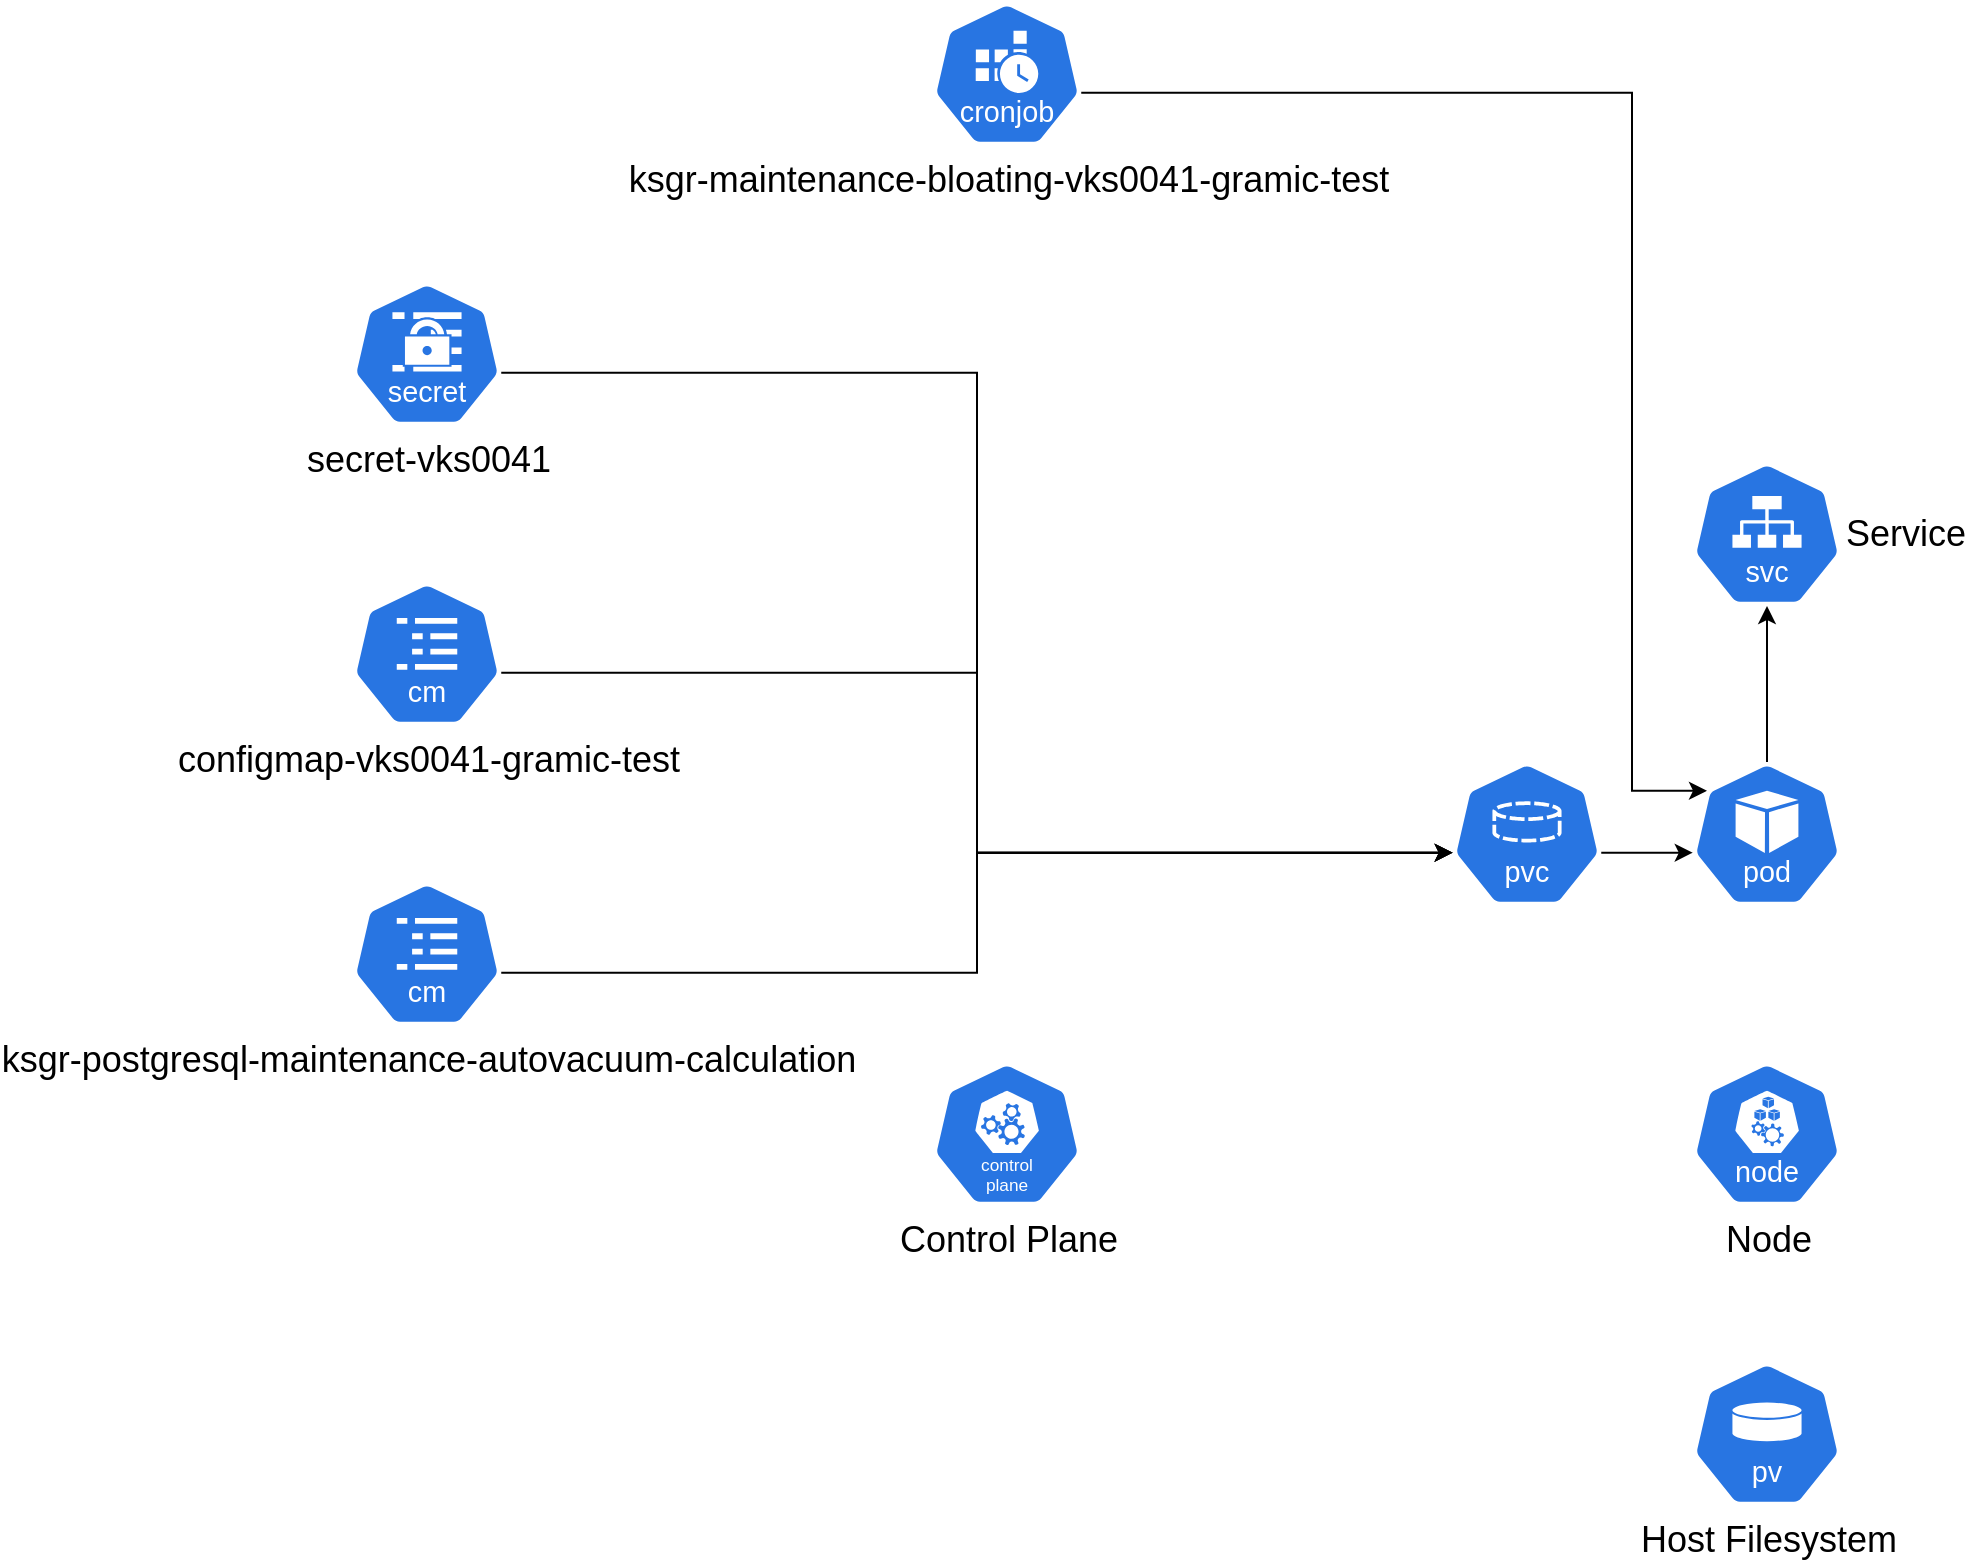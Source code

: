 <mxfile version="24.4.13" type="device">
  <diagram name="Page-1" id="qObYsprDyhGVrBrnHBFh">
    <mxGraphModel dx="812" dy="675" grid="1" gridSize="10" guides="1" tooltips="1" connect="1" arrows="1" fold="1" page="1" pageScale="1" pageWidth="1600" pageHeight="900" math="0" shadow="0">
      <root>
        <mxCell id="0" />
        <mxCell id="1" parent="0" />
        <mxCell id="z32-29mOoZv6lPMi1O10-8" value="secret-vks0041" style="aspect=fixed;sketch=0;html=1;dashed=0;whitespace=wrap;fillColor=#2875E2;strokeColor=#ffffff;points=[[0.005,0.63,0],[0.1,0.2,0],[0.9,0.2,0],[0.5,0,0],[0.995,0.63,0],[0.72,0.99,0],[0.5,1,0],[0.28,0.99,0]];shape=mxgraph.kubernetes.icon2;kubernetesLabel=1;prIcon=secret;labelPosition=center;verticalLabelPosition=bottom;align=center;verticalAlign=top;fontSize=18;" parent="1" vertex="1">
          <mxGeometry x="348" y="160" width="75" height="72" as="geometry" />
        </mxCell>
        <mxCell id="z32-29mOoZv6lPMi1O10-9" value="" style="aspect=fixed;sketch=0;html=1;dashed=0;whitespace=wrap;fillColor=#2875E2;strokeColor=#ffffff;points=[[0.005,0.63,0],[0.1,0.2,0],[0.9,0.2,0],[0.5,0,0],[0.995,0.63,0],[0.72,0.99,0],[0.5,1,0],[0.28,0.99,0]];shape=mxgraph.kubernetes.icon2;kubernetesLabel=1;prIcon=pvc;labelPosition=center;verticalLabelPosition=bottom;align=center;verticalAlign=top;fontSize=18;" parent="1" vertex="1">
          <mxGeometry x="898" y="400" width="75" height="72" as="geometry" />
        </mxCell>
        <mxCell id="z32-29mOoZv6lPMi1O10-10" value="Host Filesystem" style="aspect=fixed;sketch=0;html=1;dashed=0;whitespace=wrap;fillColor=#2875E2;strokeColor=#ffffff;points=[[0.005,0.63,0],[0.1,0.2,0],[0.9,0.2,0],[0.5,0,0],[0.995,0.63,0],[0.72,0.99,0],[0.5,1,0],[0.28,0.99,0]];shape=mxgraph.kubernetes.icon2;kubernetesLabel=1;prIcon=pv;labelPosition=center;verticalLabelPosition=bottom;align=center;verticalAlign=top;fontSize=18;" parent="1" vertex="1">
          <mxGeometry x="1018" y="700" width="75" height="72" as="geometry" />
        </mxCell>
        <mxCell id="z32-29mOoZv6lPMi1O10-11" value="Node" style="aspect=fixed;sketch=0;html=1;dashed=0;whitespace=wrap;fillColor=#2875E2;strokeColor=#ffffff;points=[[0.005,0.63,0],[0.1,0.2,0],[0.9,0.2,0],[0.5,0,0],[0.995,0.63,0],[0.72,0.99,0],[0.5,1,0],[0.28,0.99,0]];shape=mxgraph.kubernetes.icon2;kubernetesLabel=1;prIcon=node;verticalAlign=top;labelPosition=center;verticalLabelPosition=bottom;align=center;fontSize=18;" parent="1" vertex="1">
          <mxGeometry x="1018" y="550" width="75" height="72" as="geometry" />
        </mxCell>
        <mxCell id="z32-29mOoZv6lPMi1O10-13" value="ksgr-maintenance-bloating-vks0041-gramic-test" style="aspect=fixed;sketch=0;html=1;dashed=0;whitespace=wrap;fillColor=#2875E2;strokeColor=#ffffff;points=[[0.005,0.63,0],[0.1,0.2,0],[0.9,0.2,0],[0.5,0,0],[0.995,0.63,0],[0.72,0.99,0],[0.5,1,0],[0.28,0.99,0]];shape=mxgraph.kubernetes.icon2;kubernetesLabel=1;prIcon=cronjob;labelPosition=center;verticalLabelPosition=bottom;align=center;verticalAlign=top;fontSize=18;" parent="1" vertex="1">
          <mxGeometry x="638" y="20" width="75" height="72" as="geometry" />
        </mxCell>
        <mxCell id="z32-29mOoZv6lPMi1O10-17" value="ksgr-postgresql-maintenance-autovacuum-calculation" style="aspect=fixed;sketch=0;html=1;dashed=0;whitespace=wrap;fillColor=#2875E2;strokeColor=#ffffff;points=[[0.005,0.63,0],[0.1,0.2,0],[0.9,0.2,0],[0.5,0,0],[0.995,0.63,0],[0.72,0.99,0],[0.5,1,0],[0.28,0.99,0]];shape=mxgraph.kubernetes.icon2;kubernetesLabel=1;prIcon=cm;fontSize=18;labelPosition=center;verticalLabelPosition=bottom;align=center;verticalAlign=top;" parent="1" vertex="1">
          <mxGeometry x="348" y="460" width="75" height="72" as="geometry" />
        </mxCell>
        <mxCell id="z32-29mOoZv6lPMi1O10-20" value="Control Plane" style="aspect=fixed;sketch=0;html=1;dashed=0;whitespace=wrap;fillColor=#2875E2;strokeColor=#ffffff;points=[[0.005,0.63,0],[0.1,0.2,0],[0.9,0.2,0],[0.5,0,0],[0.995,0.63,0],[0.72,0.99,0],[0.5,1,0],[0.28,0.99,0]];shape=mxgraph.kubernetes.icon2;kubernetesLabel=1;prIcon=control_plane;fontSize=18;labelPosition=center;verticalLabelPosition=bottom;align=center;verticalAlign=top;" parent="1" vertex="1">
          <mxGeometry x="638" y="550" width="75" height="72" as="geometry" />
        </mxCell>
        <mxCell id="z32-29mOoZv6lPMi1O10-21" value="configmap-vks0041-gramic-test" style="aspect=fixed;sketch=0;html=1;dashed=0;whitespace=wrap;fillColor=#2875E2;strokeColor=#ffffff;points=[[0.005,0.63,0],[0.1,0.2,0],[0.9,0.2,0],[0.5,0,0],[0.995,0.63,0],[0.72,0.99,0],[0.5,1,0],[0.28,0.99,0]];shape=mxgraph.kubernetes.icon2;kubernetesLabel=1;prIcon=cm;fontSize=18;labelPosition=center;verticalLabelPosition=bottom;align=center;verticalAlign=top;" parent="1" vertex="1">
          <mxGeometry x="348" y="310" width="75" height="72" as="geometry" />
        </mxCell>
        <mxCell id="z32-29mOoZv6lPMi1O10-23" style="edgeStyle=orthogonalEdgeStyle;rounded=0;orthogonalLoop=1;jettySize=auto;html=1;exitX=0.995;exitY=0.63;exitDx=0;exitDy=0;exitPerimeter=0;entryX=0.005;entryY=0.63;entryDx=0;entryDy=0;entryPerimeter=0;" parent="1" source="z32-29mOoZv6lPMi1O10-17" target="z32-29mOoZv6lPMi1O10-9" edge="1">
          <mxGeometry relative="1" as="geometry" />
        </mxCell>
        <mxCell id="z32-29mOoZv6lPMi1O10-24" style="edgeStyle=orthogonalEdgeStyle;rounded=0;orthogonalLoop=1;jettySize=auto;html=1;exitX=0.995;exitY=0.63;exitDx=0;exitDy=0;exitPerimeter=0;entryX=0.005;entryY=0.63;entryDx=0;entryDy=0;entryPerimeter=0;" parent="1" source="z32-29mOoZv6lPMi1O10-21" target="z32-29mOoZv6lPMi1O10-9" edge="1">
          <mxGeometry relative="1" as="geometry" />
        </mxCell>
        <mxCell id="z32-29mOoZv6lPMi1O10-25" value="" style="aspect=fixed;sketch=0;html=1;dashed=0;whitespace=wrap;fillColor=#2875E2;strokeColor=#ffffff;points=[[0.005,0.63,0],[0.1,0.2,0],[0.9,0.2,0],[0.5,0,0],[0.995,0.63,0],[0.72,0.99,0],[0.5,1,0],[0.28,0.99,0]];shape=mxgraph.kubernetes.icon2;kubernetesLabel=1;prIcon=pod;labelPosition=center;verticalLabelPosition=bottom;align=center;verticalAlign=top;fontSize=18;" parent="1" vertex="1">
          <mxGeometry x="1018" y="400" width="75" height="72" as="geometry" />
        </mxCell>
        <mxCell id="z32-29mOoZv6lPMi1O10-26" style="edgeStyle=orthogonalEdgeStyle;rounded=0;orthogonalLoop=1;jettySize=auto;html=1;exitX=0.995;exitY=0.63;exitDx=0;exitDy=0;exitPerimeter=0;entryX=0.1;entryY=0.2;entryDx=0;entryDy=0;entryPerimeter=0;" parent="1" source="z32-29mOoZv6lPMi1O10-13" target="z32-29mOoZv6lPMi1O10-25" edge="1">
          <mxGeometry relative="1" as="geometry">
            <Array as="points">
              <mxPoint x="988" y="65" />
              <mxPoint x="988" y="414" />
            </Array>
          </mxGeometry>
        </mxCell>
        <mxCell id="z32-29mOoZv6lPMi1O10-27" style="edgeStyle=orthogonalEdgeStyle;rounded=0;orthogonalLoop=1;jettySize=auto;html=1;exitX=0.995;exitY=0.63;exitDx=0;exitDy=0;exitPerimeter=0;entryX=0.005;entryY=0.63;entryDx=0;entryDy=0;entryPerimeter=0;" parent="1" source="z32-29mOoZv6lPMi1O10-9" target="z32-29mOoZv6lPMi1O10-25" edge="1">
          <mxGeometry relative="1" as="geometry" />
        </mxCell>
        <mxCell id="z32-29mOoZv6lPMi1O10-28" value="Service" style="aspect=fixed;sketch=0;html=1;dashed=0;whitespace=wrap;fillColor=#2875E2;strokeColor=#ffffff;points=[[0.005,0.63,0],[0.1,0.2,0],[0.9,0.2,0],[0.5,0,0],[0.995,0.63,0],[0.72,0.99,0],[0.5,1,0],[0.28,0.99,0]];shape=mxgraph.kubernetes.icon2;kubernetesLabel=1;prIcon=svc;fontSize=18;labelPosition=right;verticalLabelPosition=middle;align=left;verticalAlign=middle;" parent="1" vertex="1">
          <mxGeometry x="1018" y="250" width="75" height="72" as="geometry" />
        </mxCell>
        <mxCell id="z32-29mOoZv6lPMi1O10-29" style="edgeStyle=orthogonalEdgeStyle;rounded=0;orthogonalLoop=1;jettySize=auto;html=1;exitX=0.5;exitY=0;exitDx=0;exitDy=0;exitPerimeter=0;entryX=0.5;entryY=1;entryDx=0;entryDy=0;entryPerimeter=0;" parent="1" source="z32-29mOoZv6lPMi1O10-25" target="z32-29mOoZv6lPMi1O10-28" edge="1">
          <mxGeometry relative="1" as="geometry" />
        </mxCell>
        <mxCell id="z32-29mOoZv6lPMi1O10-38" style="edgeStyle=orthogonalEdgeStyle;rounded=0;orthogonalLoop=1;jettySize=auto;html=1;exitX=0.995;exitY=0.63;exitDx=0;exitDy=0;exitPerimeter=0;entryX=0.005;entryY=0.63;entryDx=0;entryDy=0;entryPerimeter=0;" parent="1" source="z32-29mOoZv6lPMi1O10-8" target="z32-29mOoZv6lPMi1O10-9" edge="1">
          <mxGeometry relative="1" as="geometry" />
        </mxCell>
      </root>
    </mxGraphModel>
  </diagram>
</mxfile>
